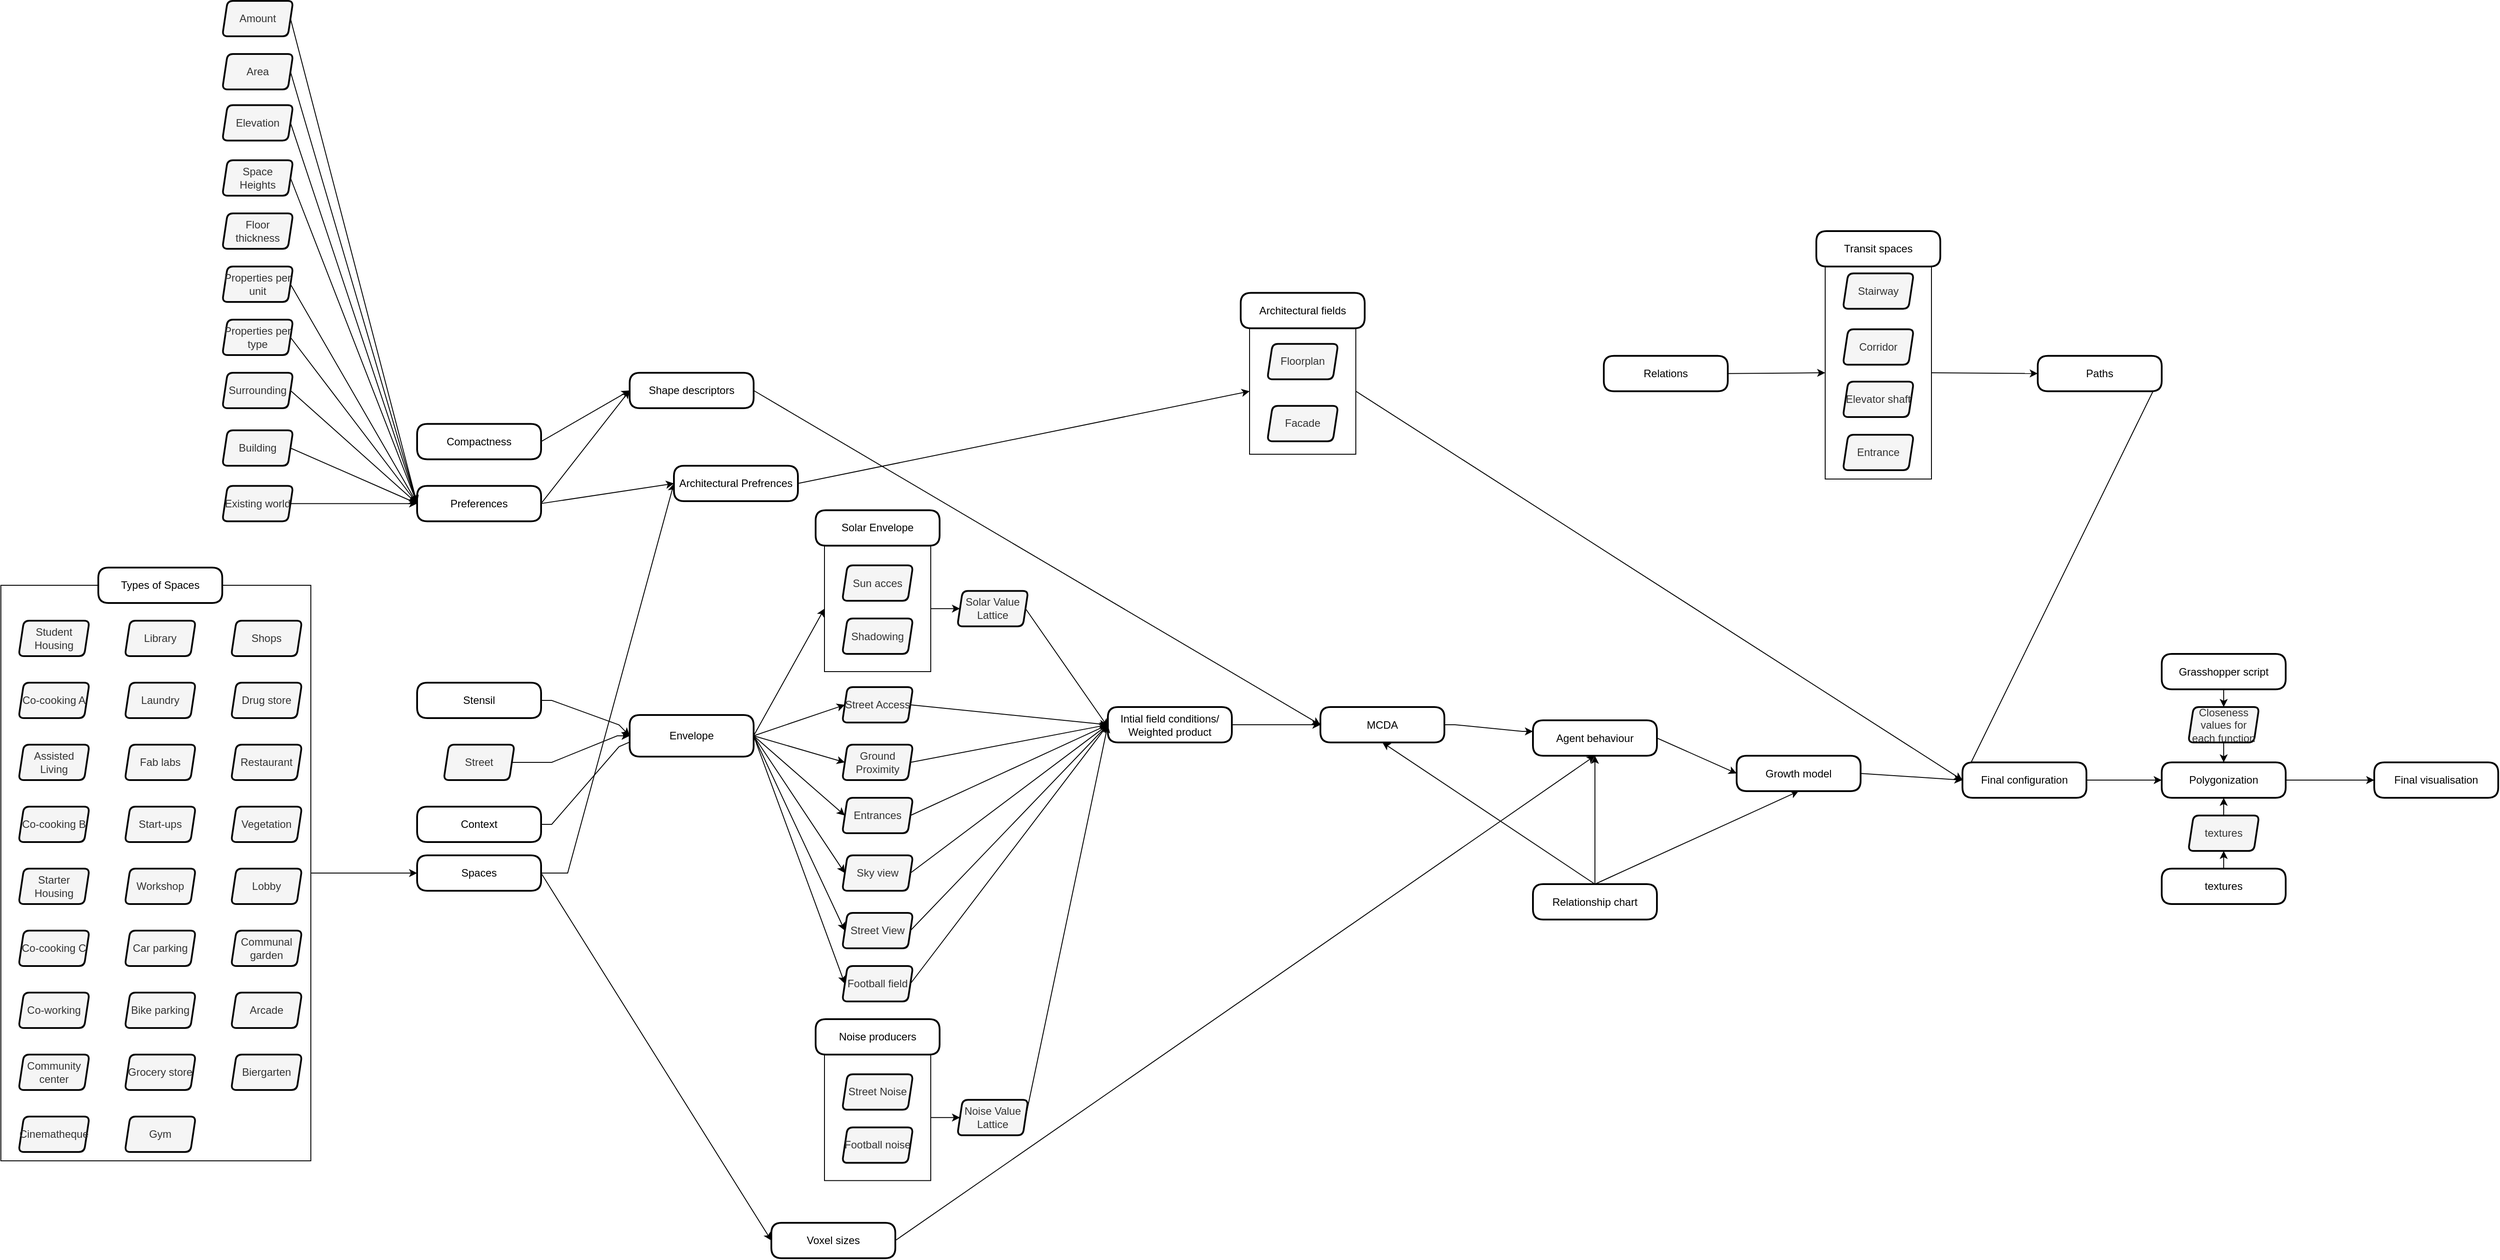 <mxfile version="15.9.6" type="github">
  <diagram id="OkUewq2EerhCw4j9gwET" name="Page-1">
    <mxGraphModel dx="2926" dy="1094" grid="1" gridSize="10" guides="1" tooltips="1" connect="1" arrows="1" fold="1" page="1" pageScale="1" pageWidth="850" pageHeight="1100" math="0" shadow="0">
      <root>
        <mxCell id="0" />
        <mxCell id="1" parent="0" />
        <mxCell id="n4avuP3498LH8wmnggeE-89" style="edgeStyle=none;rounded=0;orthogonalLoop=1;jettySize=auto;html=1;exitX=1;exitY=0.5;exitDx=0;exitDy=0;entryX=0;entryY=0.5;entryDx=0;entryDy=0;" parent="1" source="n4avuP3498LH8wmnggeE-60" target="7XZhA4TsvUJ1Mmdb0Nh9-59" edge="1">
          <mxGeometry relative="1" as="geometry" />
        </mxCell>
        <mxCell id="n4avuP3498LH8wmnggeE-60" value="" style="rounded=0;whiteSpace=wrap;html=1;" parent="1" vertex="1">
          <mxGeometry x="1180" y="939.69" width="120" height="142.31" as="geometry" />
        </mxCell>
        <mxCell id="n4avuP3498LH8wmnggeE-61" value="Architectural fields" style="shape=parallelogram;html=1;strokeWidth=2;perimeter=parallelogramPerimeter;whiteSpace=wrap;rounded=1;arcSize=23;size=0;" parent="1" vertex="1">
          <mxGeometry x="1170" y="899.69" width="140" height="40" as="geometry" />
        </mxCell>
        <mxCell id="n4avuP3498LH8wmnggeE-59" style="edgeStyle=none;rounded=0;orthogonalLoop=1;jettySize=auto;html=1;exitX=1;exitY=0.5;exitDx=0;exitDy=0;entryX=0;entryY=0.5;entryDx=0;entryDy=0;" parent="1" source="n4avuP3498LH8wmnggeE-54" target="n4avuP3498LH8wmnggeE-51" edge="1">
          <mxGeometry relative="1" as="geometry" />
        </mxCell>
        <mxCell id="n4avuP3498LH8wmnggeE-54" value="" style="rounded=0;whiteSpace=wrap;html=1;" parent="1" vertex="1">
          <mxGeometry x="700" y="1760" width="120" height="142.31" as="geometry" />
        </mxCell>
        <mxCell id="n4avuP3498LH8wmnggeE-49" value="" style="rounded=0;whiteSpace=wrap;html=1;" parent="1" vertex="1">
          <mxGeometry x="1830" y="870" width="120" height="240" as="geometry" />
        </mxCell>
        <mxCell id="n4avuP3498LH8wmnggeE-36" style="edgeStyle=none;rounded=0;orthogonalLoop=1;jettySize=auto;html=1;exitX=1;exitY=0.5;exitDx=0;exitDy=0;entryX=0;entryY=0.5;entryDx=0;entryDy=0;" parent="1" source="n4avuP3498LH8wmnggeE-30" target="7XZhA4TsvUJ1Mmdb0Nh9-15" edge="1">
          <mxGeometry relative="1" as="geometry" />
        </mxCell>
        <mxCell id="n4avuP3498LH8wmnggeE-30" value="" style="rounded=0;whiteSpace=wrap;html=1;" parent="1" vertex="1">
          <mxGeometry x="-230" y="1230" width="350" height="650" as="geometry" />
        </mxCell>
        <mxCell id="n4avuP3498LH8wmnggeE-39" style="edgeStyle=none;rounded=0;orthogonalLoop=1;jettySize=auto;html=1;exitX=1;exitY=0.5;exitDx=0;exitDy=0;entryX=0;entryY=0.5;entryDx=0;entryDy=0;" parent="1" source="7XZhA4TsvUJ1Mmdb0Nh9-2" target="7XZhA4TsvUJ1Mmdb0Nh9-5" edge="1">
          <mxGeometry relative="1" as="geometry" />
        </mxCell>
        <mxCell id="7XZhA4TsvUJ1Mmdb0Nh9-2" value="Amount&lt;br&gt;" style="shape=parallelogram;html=1;strokeWidth=2;perimeter=parallelogramPerimeter;whiteSpace=wrap;rounded=1;arcSize=12;size=0.075;fillColor=#f5f5f5;fontColor=#333333;strokeColor=#050505;" parent="1" vertex="1">
          <mxGeometry x="20" y="570" width="80" height="40" as="geometry" />
        </mxCell>
        <mxCell id="7XZhA4TsvUJ1Mmdb0Nh9-3" style="edgeStyle=orthogonalEdgeStyle;rounded=0;orthogonalLoop=1;jettySize=auto;html=1;exitX=1;exitY=0.5;exitDx=0;exitDy=0;entryX=0;entryY=0.5;entryDx=0;entryDy=0;noEdgeStyle=1;orthogonal=1;" parent="1" source="7XZhA4TsvUJ1Mmdb0Nh9-5" target="7XZhA4TsvUJ1Mmdb0Nh9-27" edge="1">
          <mxGeometry relative="1" as="geometry">
            <Array as="points" />
          </mxGeometry>
        </mxCell>
        <mxCell id="n4avuP3498LH8wmnggeE-85" style="edgeStyle=none;rounded=0;orthogonalLoop=1;jettySize=auto;html=1;exitX=1;exitY=0.5;exitDx=0;exitDy=0;entryX=0;entryY=0.5;entryDx=0;entryDy=0;" parent="1" source="7XZhA4TsvUJ1Mmdb0Nh9-5" target="7XZhA4TsvUJ1Mmdb0Nh9-86" edge="1">
          <mxGeometry relative="1" as="geometry" />
        </mxCell>
        <mxCell id="7XZhA4TsvUJ1Mmdb0Nh9-5" value="Preferences" style="shape=parallelogram;html=1;strokeWidth=2;perimeter=parallelogramPerimeter;whiteSpace=wrap;rounded=1;arcSize=23;size=0;" parent="1" vertex="1">
          <mxGeometry x="240" y="1117.688" width="140" height="40" as="geometry" />
        </mxCell>
        <mxCell id="n4avuP3498LH8wmnggeE-40" style="edgeStyle=none;rounded=0;orthogonalLoop=1;jettySize=auto;html=1;exitX=1;exitY=0.5;exitDx=0;exitDy=0;entryX=0;entryY=0.5;entryDx=0;entryDy=0;" parent="1" source="7XZhA4TsvUJ1Mmdb0Nh9-7" target="7XZhA4TsvUJ1Mmdb0Nh9-5" edge="1">
          <mxGeometry relative="1" as="geometry" />
        </mxCell>
        <mxCell id="7XZhA4TsvUJ1Mmdb0Nh9-7" value="Area" style="shape=parallelogram;html=1;strokeWidth=2;perimeter=parallelogramPerimeter;whiteSpace=wrap;rounded=1;arcSize=12;size=0.075;fillColor=#f5f5f5;fontColor=#333333;strokeColor=#050505;" parent="1" vertex="1">
          <mxGeometry x="20" y="630" width="80" height="40" as="geometry" />
        </mxCell>
        <mxCell id="n4avuP3498LH8wmnggeE-50" style="edgeStyle=none;rounded=0;orthogonalLoop=1;jettySize=auto;html=1;exitX=1;exitY=0.5;exitDx=0;exitDy=0;entryX=0;entryY=0.5;entryDx=0;entryDy=0;" parent="1" source="7XZhA4TsvUJ1Mmdb0Nh9-10" target="n4avuP3498LH8wmnggeE-49" edge="1">
          <mxGeometry relative="1" as="geometry" />
        </mxCell>
        <mxCell id="7XZhA4TsvUJ1Mmdb0Nh9-10" value="Relations" style="shape=parallelogram;html=1;strokeWidth=2;perimeter=parallelogramPerimeter;whiteSpace=wrap;rounded=1;arcSize=23;size=0;" parent="1" vertex="1">
          <mxGeometry x="1580" y="970.84" width="140" height="40" as="geometry" />
        </mxCell>
        <mxCell id="7XZhA4TsvUJ1Mmdb0Nh9-11" style="edgeStyle=orthogonalEdgeStyle;rounded=0;orthogonalLoop=1;jettySize=auto;html=1;exitX=1;exitY=0.5;exitDx=0;exitDy=0;strokeWidth=1;endArrow=none;endFill=0;entryX=0.5;entryY=0;entryDx=0;entryDy=0;noEdgeStyle=1;orthogonal=1;" parent="1" source="7XZhA4TsvUJ1Mmdb0Nh9-12" target="7XZhA4TsvUJ1Mmdb0Nh9-22" edge="1">
          <mxGeometry relative="1" as="geometry">
            <mxPoint x="420" y="740" as="targetPoint" />
            <Array as="points">
              <mxPoint x="392" y="1500" />
              <mxPoint x="468" y="1412.333" />
            </Array>
          </mxGeometry>
        </mxCell>
        <mxCell id="7XZhA4TsvUJ1Mmdb0Nh9-12" value="Context" style="shape=parallelogram;html=1;strokeWidth=2;perimeter=parallelogramPerimeter;whiteSpace=wrap;rounded=1;arcSize=23;size=0;" parent="1" vertex="1">
          <mxGeometry x="240" y="1480" width="140" height="40" as="geometry" />
        </mxCell>
        <mxCell id="7XZhA4TsvUJ1Mmdb0Nh9-13" style="edgeStyle=orthogonalEdgeStyle;rounded=0;orthogonalLoop=1;jettySize=auto;html=1;exitX=1;exitY=0.5;exitDx=0;exitDy=0;entryX=0;entryY=0.5;entryDx=0;entryDy=0;strokeWidth=1;noEdgeStyle=1;orthogonal=1;" parent="1" source="7XZhA4TsvUJ1Mmdb0Nh9-15" target="7XZhA4TsvUJ1Mmdb0Nh9-28" edge="1">
          <mxGeometry relative="1" as="geometry">
            <Array as="points" />
          </mxGeometry>
        </mxCell>
        <mxCell id="7XZhA4TsvUJ1Mmdb0Nh9-14" style="edgeStyle=orthogonalEdgeStyle;rounded=0;orthogonalLoop=1;jettySize=auto;html=1;exitX=1;exitY=0.5;exitDx=0;exitDy=0;entryX=0;entryY=0.5;entryDx=0;entryDy=0;strokeWidth=1;noEdgeStyle=1;orthogonal=1;" parent="1" source="7XZhA4TsvUJ1Mmdb0Nh9-15" target="7XZhA4TsvUJ1Mmdb0Nh9-27" edge="1">
          <mxGeometry relative="1" as="geometry">
            <Array as="points">
              <mxPoint x="410" y="1555" />
            </Array>
          </mxGeometry>
        </mxCell>
        <mxCell id="7XZhA4TsvUJ1Mmdb0Nh9-15" value="Spaces" style="shape=parallelogram;html=1;strokeWidth=2;perimeter=parallelogramPerimeter;whiteSpace=wrap;rounded=1;arcSize=23;size=0;" parent="1" vertex="1">
          <mxGeometry x="240" y="1535" width="140" height="40" as="geometry" />
        </mxCell>
        <mxCell id="n4avuP3498LH8wmnggeE-68" style="edgeStyle=none;rounded=0;orthogonalLoop=1;jettySize=auto;html=1;exitX=1;exitY=0.5;exitDx=0;exitDy=0;entryX=0;entryY=0.5;entryDx=0;entryDy=0;" parent="1" source="7XZhA4TsvUJ1Mmdb0Nh9-22" target="n4avuP3498LH8wmnggeE-62" edge="1">
          <mxGeometry relative="1" as="geometry" />
        </mxCell>
        <mxCell id="n4avuP3498LH8wmnggeE-69" style="edgeStyle=none;rounded=0;orthogonalLoop=1;jettySize=auto;html=1;exitX=1;exitY=0.5;exitDx=0;exitDy=0;entryX=0;entryY=0.5;entryDx=0;entryDy=0;" parent="1" source="7XZhA4TsvUJ1Mmdb0Nh9-22" target="7XZhA4TsvUJ1Mmdb0Nh9-43" edge="1">
          <mxGeometry relative="1" as="geometry" />
        </mxCell>
        <mxCell id="n4avuP3498LH8wmnggeE-70" style="edgeStyle=none;rounded=0;orthogonalLoop=1;jettySize=auto;html=1;exitX=1;exitY=0.5;exitDx=0;exitDy=0;entryX=0;entryY=0.5;entryDx=0;entryDy=0;" parent="1" source="7XZhA4TsvUJ1Mmdb0Nh9-22" target="7XZhA4TsvUJ1Mmdb0Nh9-64" edge="1">
          <mxGeometry relative="1" as="geometry" />
        </mxCell>
        <mxCell id="n4avuP3498LH8wmnggeE-71" style="edgeStyle=none;rounded=0;orthogonalLoop=1;jettySize=auto;html=1;exitX=1;exitY=0.5;exitDx=0;exitDy=0;entryX=0;entryY=0.5;entryDx=0;entryDy=0;" parent="1" source="7XZhA4TsvUJ1Mmdb0Nh9-22" target="7XZhA4TsvUJ1Mmdb0Nh9-66" edge="1">
          <mxGeometry relative="1" as="geometry" />
        </mxCell>
        <mxCell id="n4avuP3498LH8wmnggeE-72" style="edgeStyle=none;rounded=0;orthogonalLoop=1;jettySize=auto;html=1;exitX=1;exitY=0.5;exitDx=0;exitDy=0;entryX=0;entryY=0.5;entryDx=0;entryDy=0;" parent="1" source="7XZhA4TsvUJ1Mmdb0Nh9-22" target="7XZhA4TsvUJ1Mmdb0Nh9-68" edge="1">
          <mxGeometry relative="1" as="geometry" />
        </mxCell>
        <mxCell id="n4avuP3498LH8wmnggeE-73" style="edgeStyle=none;rounded=0;orthogonalLoop=1;jettySize=auto;html=1;exitX=1;exitY=0.5;exitDx=0;exitDy=0;entryX=0;entryY=0.5;entryDx=0;entryDy=0;" parent="1" source="7XZhA4TsvUJ1Mmdb0Nh9-22" target="7XZhA4TsvUJ1Mmdb0Nh9-71" edge="1">
          <mxGeometry relative="1" as="geometry" />
        </mxCell>
        <mxCell id="n4avuP3498LH8wmnggeE-74" style="edgeStyle=none;rounded=0;orthogonalLoop=1;jettySize=auto;html=1;exitX=1;exitY=0.5;exitDx=0;exitDy=0;entryX=0;entryY=0.5;entryDx=0;entryDy=0;" parent="1" source="7XZhA4TsvUJ1Mmdb0Nh9-22" target="7XZhA4TsvUJ1Mmdb0Nh9-74" edge="1">
          <mxGeometry relative="1" as="geometry" />
        </mxCell>
        <mxCell id="7XZhA4TsvUJ1Mmdb0Nh9-22" value="Envelope" style="shape=parallelogram;html=1;strokeWidth=2;perimeter=parallelogramPerimeter;whiteSpace=wrap;rounded=1;arcSize=23;size=0;" parent="1" vertex="1">
          <mxGeometry x="480" y="1376.5" width="140" height="47" as="geometry" />
        </mxCell>
        <mxCell id="7XZhA4TsvUJ1Mmdb0Nh9-23" style="edgeStyle=orthogonalEdgeStyle;rounded=0;orthogonalLoop=1;jettySize=auto;html=1;exitX=1;exitY=0.5;exitDx=0;exitDy=0;endArrow=classic;endFill=1;strokeWidth=1;entryX=0;entryY=0.5;entryDx=0;entryDy=0;noEdgeStyle=1;orthogonal=1;" parent="1" source="7XZhA4TsvUJ1Mmdb0Nh9-24" target="7XZhA4TsvUJ1Mmdb0Nh9-22" edge="1">
          <mxGeometry relative="1" as="geometry">
            <mxPoint x="400" y="1070" as="targetPoint" />
            <Array as="points">
              <mxPoint x="392" y="1360" />
              <mxPoint x="468" y="1387.667" />
            </Array>
          </mxGeometry>
        </mxCell>
        <mxCell id="7XZhA4TsvUJ1Mmdb0Nh9-24" value="Stensil" style="shape=parallelogram;html=1;strokeWidth=2;perimeter=parallelogramPerimeter;whiteSpace=wrap;rounded=1;arcSize=23;size=0;" parent="1" vertex="1">
          <mxGeometry x="240" y="1340" width="140" height="40" as="geometry" />
        </mxCell>
        <mxCell id="n4avuP3498LH8wmnggeE-88" style="edgeStyle=none;rounded=0;orthogonalLoop=1;jettySize=auto;html=1;exitX=1;exitY=0.5;exitDx=0;exitDy=0;entryX=0;entryY=0.5;entryDx=0;entryDy=0;" parent="1" source="7XZhA4TsvUJ1Mmdb0Nh9-27" target="n4avuP3498LH8wmnggeE-60" edge="1">
          <mxGeometry relative="1" as="geometry">
            <Array as="points" />
          </mxGeometry>
        </mxCell>
        <mxCell id="7XZhA4TsvUJ1Mmdb0Nh9-27" value="Architectural Prefrences" style="shape=parallelogram;html=1;strokeWidth=2;perimeter=parallelogramPerimeter;whiteSpace=wrap;rounded=1;arcSize=23;size=0;" parent="1" vertex="1">
          <mxGeometry x="530" y="1094.998" width="140" height="40" as="geometry" />
        </mxCell>
        <mxCell id="n4avuP3498LH8wmnggeE-56" style="edgeStyle=none;rounded=0;orthogonalLoop=1;jettySize=auto;html=1;exitX=1;exitY=0.5;exitDx=0;exitDy=0;entryX=0.5;entryY=1;entryDx=0;entryDy=0;" parent="1" source="7XZhA4TsvUJ1Mmdb0Nh9-28" target="7XZhA4TsvUJ1Mmdb0Nh9-78" edge="1">
          <mxGeometry relative="1" as="geometry" />
        </mxCell>
        <mxCell id="7XZhA4TsvUJ1Mmdb0Nh9-28" value="Voxel sizes" style="shape=parallelogram;html=1;strokeWidth=2;perimeter=parallelogramPerimeter;whiteSpace=wrap;rounded=1;arcSize=23;size=0;" parent="1" vertex="1">
          <mxGeometry x="640" y="1950" width="140" height="40" as="geometry" />
        </mxCell>
        <mxCell id="n4avuP3498LH8wmnggeE-86" style="edgeStyle=none;rounded=0;orthogonalLoop=1;jettySize=auto;html=1;exitX=1;exitY=0.5;exitDx=0;exitDy=0;entryX=0;entryY=0.5;entryDx=0;entryDy=0;" parent="1" source="7XZhA4TsvUJ1Mmdb0Nh9-30" target="7XZhA4TsvUJ1Mmdb0Nh9-86" edge="1">
          <mxGeometry relative="1" as="geometry" />
        </mxCell>
        <mxCell id="7XZhA4TsvUJ1Mmdb0Nh9-30" value="Compactness" style="shape=parallelogram;html=1;strokeWidth=2;perimeter=parallelogramPerimeter;whiteSpace=wrap;rounded=1;arcSize=23;size=0;" parent="1" vertex="1">
          <mxGeometry x="240" y="1047.688" width="140" height="40" as="geometry" />
        </mxCell>
        <mxCell id="7XZhA4TsvUJ1Mmdb0Nh9-32" value="Stairway" style="shape=parallelogram;html=1;strokeWidth=2;perimeter=parallelogramPerimeter;whiteSpace=wrap;rounded=1;arcSize=12;size=0.075;fillColor=#f5f5f5;fontColor=#333333;strokeColor=#050505;" parent="1" vertex="1">
          <mxGeometry x="1850" y="877.689" width="80" height="40" as="geometry" />
        </mxCell>
        <mxCell id="7XZhA4TsvUJ1Mmdb0Nh9-34" value="Corridor" style="shape=parallelogram;html=1;strokeWidth=2;perimeter=parallelogramPerimeter;whiteSpace=wrap;rounded=1;arcSize=12;size=0.075;fillColor=#f5f5f5;fontColor=#333333;strokeColor=#050505;" parent="1" vertex="1">
          <mxGeometry x="1850" y="940.839" width="80" height="40" as="geometry" />
        </mxCell>
        <mxCell id="7XZhA4TsvUJ1Mmdb0Nh9-37" value="Elevator shaft" style="shape=parallelogram;html=1;strokeWidth=2;perimeter=parallelogramPerimeter;whiteSpace=wrap;rounded=1;arcSize=12;size=0.075;fillColor=#f5f5f5;fontColor=#333333;strokeColor=#050505;" parent="1" vertex="1">
          <mxGeometry x="1850" y="1000" width="80" height="40" as="geometry" />
        </mxCell>
        <mxCell id="n4avuP3498LH8wmnggeE-75" style="edgeStyle=none;rounded=0;orthogonalLoop=1;jettySize=auto;html=1;exitX=1;exitY=0.5;exitDx=0;exitDy=0;entryX=0;entryY=0.5;entryDx=0;entryDy=0;" parent="1" source="7XZhA4TsvUJ1Mmdb0Nh9-43" target="7XZhA4TsvUJ1Mmdb0Nh9-84" edge="1">
          <mxGeometry relative="1" as="geometry" />
        </mxCell>
        <mxCell id="7XZhA4TsvUJ1Mmdb0Nh9-43" value="Street Access" style="shape=parallelogram;html=1;strokeWidth=2;perimeter=parallelogramPerimeter;whiteSpace=wrap;rounded=1;arcSize=12;size=0.075;fillColor=#f5f5f5;fontColor=#333333;strokeColor=#050505;" parent="1" vertex="1">
          <mxGeometry x="720" y="1345" width="80" height="40" as="geometry" />
        </mxCell>
        <mxCell id="n4avuP3498LH8wmnggeE-41" style="edgeStyle=none;rounded=0;orthogonalLoop=1;jettySize=auto;html=1;exitX=1;exitY=0.5;exitDx=0;exitDy=0;entryX=0;entryY=0.5;entryDx=0;entryDy=0;" parent="1" source="7XZhA4TsvUJ1Mmdb0Nh9-45" target="7XZhA4TsvUJ1Mmdb0Nh9-5" edge="1">
          <mxGeometry relative="1" as="geometry" />
        </mxCell>
        <mxCell id="7XZhA4TsvUJ1Mmdb0Nh9-45" value="Elevation" style="shape=parallelogram;html=1;strokeWidth=2;perimeter=parallelogramPerimeter;whiteSpace=wrap;rounded=1;arcSize=12;size=0.075;fillColor=#f5f5f5;fontColor=#333333;strokeColor=#050505;" parent="1" vertex="1">
          <mxGeometry x="20" y="687.69" width="80" height="40" as="geometry" />
        </mxCell>
        <mxCell id="n4avuP3498LH8wmnggeE-42" style="edgeStyle=none;rounded=0;orthogonalLoop=1;jettySize=auto;html=1;exitX=1;exitY=0.5;exitDx=0;exitDy=0;entryX=0;entryY=0.5;entryDx=0;entryDy=0;" parent="1" source="7XZhA4TsvUJ1Mmdb0Nh9-47" target="7XZhA4TsvUJ1Mmdb0Nh9-5" edge="1">
          <mxGeometry relative="1" as="geometry" />
        </mxCell>
        <mxCell id="7XZhA4TsvUJ1Mmdb0Nh9-47" value="Space Heights" style="shape=parallelogram;html=1;strokeWidth=2;perimeter=parallelogramPerimeter;whiteSpace=wrap;rounded=1;arcSize=12;size=0.075;fillColor=#f5f5f5;fontColor=#333333;strokeColor=#050505;" parent="1" vertex="1">
          <mxGeometry x="20" y="750" width="80" height="40" as="geometry" />
        </mxCell>
        <mxCell id="7XZhA4TsvUJ1Mmdb0Nh9-49" value="Floor thickness" style="shape=parallelogram;html=1;strokeWidth=2;perimeter=parallelogramPerimeter;whiteSpace=wrap;rounded=1;arcSize=12;size=0.075;fillColor=#f5f5f5;fontColor=#333333;strokeColor=#050505;" parent="1" vertex="1">
          <mxGeometry x="20" y="810" width="80" height="40" as="geometry" />
        </mxCell>
        <mxCell id="n4avuP3498LH8wmnggeE-45" style="edgeStyle=none;rounded=0;orthogonalLoop=1;jettySize=auto;html=1;exitX=1;exitY=0.5;exitDx=0;exitDy=0;entryX=0;entryY=0.5;entryDx=0;entryDy=0;" parent="1" source="7XZhA4TsvUJ1Mmdb0Nh9-51" target="7XZhA4TsvUJ1Mmdb0Nh9-5" edge="1">
          <mxGeometry relative="1" as="geometry" />
        </mxCell>
        <mxCell id="7XZhA4TsvUJ1Mmdb0Nh9-51" value="Properties per unit" style="shape=parallelogram;html=1;strokeWidth=2;perimeter=parallelogramPerimeter;whiteSpace=wrap;rounded=1;arcSize=12;size=0.075;fillColor=#f5f5f5;fontColor=#333333;strokeColor=#050505;" parent="1" vertex="1">
          <mxGeometry x="20" y="870" width="80" height="40" as="geometry" />
        </mxCell>
        <mxCell id="n4avuP3498LH8wmnggeE-44" style="edgeStyle=none;rounded=0;orthogonalLoop=1;jettySize=auto;html=1;exitX=1;exitY=0.5;exitDx=0;exitDy=0;entryX=0;entryY=0.5;entryDx=0;entryDy=0;" parent="1" source="7XZhA4TsvUJ1Mmdb0Nh9-53" target="7XZhA4TsvUJ1Mmdb0Nh9-5" edge="1">
          <mxGeometry relative="1" as="geometry" />
        </mxCell>
        <mxCell id="7XZhA4TsvUJ1Mmdb0Nh9-53" value="Properties per type" style="shape=parallelogram;html=1;strokeWidth=2;perimeter=parallelogramPerimeter;whiteSpace=wrap;rounded=1;arcSize=12;size=0.075;fillColor=#f5f5f5;fontColor=#333333;strokeColor=#050505;" parent="1" vertex="1">
          <mxGeometry x="20" y="930" width="80" height="40" as="geometry" />
        </mxCell>
        <mxCell id="7XZhA4TsvUJ1Mmdb0Nh9-54" style="edgeStyle=orthogonalEdgeStyle;rounded=0;orthogonalLoop=1;jettySize=auto;html=1;exitX=1;exitY=0.5;exitDx=0;exitDy=0;entryX=0;entryY=0.5;entryDx=0;entryDy=0;noEdgeStyle=1;orthogonal=1;" parent="1" source="7XZhA4TsvUJ1Mmdb0Nh9-55" target="7XZhA4TsvUJ1Mmdb0Nh9-22" edge="1">
          <mxGeometry relative="1" as="geometry">
            <Array as="points">
              <mxPoint x="392" y="1430" />
              <mxPoint x="466" y="1400" />
            </Array>
          </mxGeometry>
        </mxCell>
        <mxCell id="7XZhA4TsvUJ1Mmdb0Nh9-55" value="Street" style="shape=parallelogram;html=1;strokeWidth=2;perimeter=parallelogramPerimeter;whiteSpace=wrap;rounded=1;arcSize=12;size=0.075;fillColor=#f5f5f5;fontColor=#333333;strokeColor=#050505;" parent="1" vertex="1">
          <mxGeometry x="270" y="1410" width="80" height="40" as="geometry" />
        </mxCell>
        <mxCell id="n4avuP3498LH8wmnggeE-93" style="edgeStyle=none;rounded=0;orthogonalLoop=1;jettySize=auto;html=1;exitX=1;exitY=0.5;exitDx=0;exitDy=0;entryX=0;entryY=0.5;entryDx=0;entryDy=0;" parent="1" source="7XZhA4TsvUJ1Mmdb0Nh9-57" target="7XZhA4TsvUJ1Mmdb0Nh9-59" edge="1">
          <mxGeometry relative="1" as="geometry" />
        </mxCell>
        <mxCell id="7XZhA4TsvUJ1Mmdb0Nh9-57" value="Paths" style="shape=parallelogram;html=1;strokeWidth=2;perimeter=parallelogramPerimeter;whiteSpace=wrap;rounded=1;arcSize=23;size=0;" parent="1" vertex="1">
          <mxGeometry x="2070" y="970.843" width="140" height="40" as="geometry" />
        </mxCell>
        <mxCell id="n4avuP3498LH8wmnggeE-97" style="edgeStyle=none;rounded=0;orthogonalLoop=1;jettySize=auto;html=1;exitX=1;exitY=0.5;exitDx=0;exitDy=0;entryX=0;entryY=0.5;entryDx=0;entryDy=0;" parent="1" source="7XZhA4TsvUJ1Mmdb0Nh9-59" target="7XZhA4TsvUJ1Mmdb0Nh9-61" edge="1">
          <mxGeometry relative="1" as="geometry" />
        </mxCell>
        <mxCell id="7XZhA4TsvUJ1Mmdb0Nh9-59" value="Final configuration" style="shape=parallelogram;html=1;strokeWidth=2;perimeter=parallelogramPerimeter;whiteSpace=wrap;rounded=1;arcSize=23;size=0;" parent="1" vertex="1">
          <mxGeometry x="1985" y="1430" width="140" height="40" as="geometry" />
        </mxCell>
        <mxCell id="n4avuP3498LH8wmnggeE-96" style="edgeStyle=none;rounded=0;orthogonalLoop=1;jettySize=auto;html=1;exitX=1;exitY=0.5;exitDx=0;exitDy=0;entryX=0;entryY=0.5;entryDx=0;entryDy=0;" parent="1" source="7XZhA4TsvUJ1Mmdb0Nh9-61" target="7XZhA4TsvUJ1Mmdb0Nh9-62" edge="1">
          <mxGeometry relative="1" as="geometry" />
        </mxCell>
        <mxCell id="7XZhA4TsvUJ1Mmdb0Nh9-61" value="Polygonization" style="shape=parallelogram;html=1;strokeWidth=2;perimeter=parallelogramPerimeter;whiteSpace=wrap;rounded=1;arcSize=23;size=0;" parent="1" vertex="1">
          <mxGeometry x="2210" y="1430.004" width="140" height="40" as="geometry" />
        </mxCell>
        <mxCell id="7XZhA4TsvUJ1Mmdb0Nh9-62" value="Final visualisation" style="shape=parallelogram;html=1;strokeWidth=2;perimeter=parallelogramPerimeter;whiteSpace=wrap;rounded=1;arcSize=23;size=0;" parent="1" vertex="1">
          <mxGeometry x="2450" y="1430.004" width="140" height="40" as="geometry" />
        </mxCell>
        <mxCell id="n4avuP3498LH8wmnggeE-76" style="edgeStyle=none;rounded=0;orthogonalLoop=1;jettySize=auto;html=1;exitX=1;exitY=0.5;exitDx=0;exitDy=0;entryX=0;entryY=0.5;entryDx=0;entryDy=0;" parent="1" source="7XZhA4TsvUJ1Mmdb0Nh9-64" target="7XZhA4TsvUJ1Mmdb0Nh9-84" edge="1">
          <mxGeometry relative="1" as="geometry" />
        </mxCell>
        <mxCell id="7XZhA4TsvUJ1Mmdb0Nh9-64" value="Ground Proximity" style="shape=parallelogram;html=1;strokeWidth=2;perimeter=parallelogramPerimeter;whiteSpace=wrap;rounded=1;arcSize=12;size=0.075;fillColor=#f5f5f5;fontColor=#333333;strokeColor=#050505;" parent="1" vertex="1">
          <mxGeometry x="720" y="1410" width="80" height="40" as="geometry" />
        </mxCell>
        <mxCell id="n4avuP3498LH8wmnggeE-77" style="edgeStyle=none;rounded=0;orthogonalLoop=1;jettySize=auto;html=1;exitX=1;exitY=0.5;exitDx=0;exitDy=0;entryX=0;entryY=0.5;entryDx=0;entryDy=0;" parent="1" source="7XZhA4TsvUJ1Mmdb0Nh9-66" target="7XZhA4TsvUJ1Mmdb0Nh9-84" edge="1">
          <mxGeometry relative="1" as="geometry" />
        </mxCell>
        <mxCell id="7XZhA4TsvUJ1Mmdb0Nh9-66" value="Entrances" style="shape=parallelogram;html=1;strokeWidth=2;perimeter=parallelogramPerimeter;whiteSpace=wrap;rounded=1;arcSize=12;size=0.075;fillColor=#f5f5f5;fontColor=#333333;strokeColor=#050505;" parent="1" vertex="1">
          <mxGeometry x="720" y="1470" width="80" height="40" as="geometry" />
        </mxCell>
        <mxCell id="n4avuP3498LH8wmnggeE-78" style="edgeStyle=none;rounded=0;orthogonalLoop=1;jettySize=auto;html=1;exitX=1;exitY=0.5;exitDx=0;exitDy=0;entryX=0;entryY=0.5;entryDx=0;entryDy=0;" parent="1" source="7XZhA4TsvUJ1Mmdb0Nh9-68" target="7XZhA4TsvUJ1Mmdb0Nh9-84" edge="1">
          <mxGeometry relative="1" as="geometry" />
        </mxCell>
        <mxCell id="7XZhA4TsvUJ1Mmdb0Nh9-68" value="Sky view" style="shape=parallelogram;html=1;strokeWidth=2;perimeter=parallelogramPerimeter;whiteSpace=wrap;rounded=1;arcSize=12;size=0.075;fillColor=#f5f5f5;fontColor=#333333;strokeColor=#050505;" parent="1" vertex="1">
          <mxGeometry x="720" y="1535" width="80" height="40" as="geometry" />
        </mxCell>
        <mxCell id="n4avuP3498LH8wmnggeE-79" style="edgeStyle=none;rounded=0;orthogonalLoop=1;jettySize=auto;html=1;exitX=1;exitY=0.5;exitDx=0;exitDy=0;entryX=0;entryY=0.5;entryDx=0;entryDy=0;" parent="1" source="7XZhA4TsvUJ1Mmdb0Nh9-71" target="7XZhA4TsvUJ1Mmdb0Nh9-84" edge="1">
          <mxGeometry relative="1" as="geometry" />
        </mxCell>
        <mxCell id="7XZhA4TsvUJ1Mmdb0Nh9-71" value="Street View" style="shape=parallelogram;html=1;strokeWidth=2;perimeter=parallelogramPerimeter;whiteSpace=wrap;rounded=1;arcSize=12;size=0.075;fillColor=#f5f5f5;fontColor=#333333;strokeColor=#050505;" parent="1" vertex="1">
          <mxGeometry x="720" y="1600" width="80" height="40" as="geometry" />
        </mxCell>
        <mxCell id="n4avuP3498LH8wmnggeE-80" style="edgeStyle=none;rounded=0;orthogonalLoop=1;jettySize=auto;html=1;exitX=1;exitY=0.5;exitDx=0;exitDy=0;entryX=0;entryY=0.5;entryDx=0;entryDy=0;" parent="1" source="7XZhA4TsvUJ1Mmdb0Nh9-74" target="7XZhA4TsvUJ1Mmdb0Nh9-84" edge="1">
          <mxGeometry relative="1" as="geometry" />
        </mxCell>
        <mxCell id="7XZhA4TsvUJ1Mmdb0Nh9-74" value="Football field" style="shape=parallelogram;html=1;strokeWidth=2;perimeter=parallelogramPerimeter;whiteSpace=wrap;rounded=1;arcSize=12;size=0.075;fillColor=#f5f5f5;fontColor=#333333;strokeColor=#050505;" parent="1" vertex="1">
          <mxGeometry x="720" y="1660" width="80" height="40" as="geometry" />
        </mxCell>
        <mxCell id="7XZhA4TsvUJ1Mmdb0Nh9-75" style="edgeStyle=orthogonalEdgeStyle;rounded=0;orthogonalLoop=1;jettySize=auto;html=1;exitX=1;exitY=0.5;exitDx=0;exitDy=0;noEdgeStyle=1;orthogonal=1;" parent="1" source="7XZhA4TsvUJ1Mmdb0Nh9-76" target="7XZhA4TsvUJ1Mmdb0Nh9-78" edge="1">
          <mxGeometry relative="1" as="geometry">
            <Array as="points">
              <mxPoint x="1412" y="1387.5" />
              <mxPoint x="1488" y="1395" />
            </Array>
          </mxGeometry>
        </mxCell>
        <mxCell id="7XZhA4TsvUJ1Mmdb0Nh9-76" value="MCDA" style="shape=parallelogram;html=1;strokeWidth=2;perimeter=parallelogramPerimeter;whiteSpace=wrap;rounded=1;arcSize=23;size=0;" parent="1" vertex="1">
          <mxGeometry x="1260" y="1367.5" width="140" height="40" as="geometry" />
        </mxCell>
        <mxCell id="n4avuP3498LH8wmnggeE-91" style="edgeStyle=none;rounded=0;orthogonalLoop=1;jettySize=auto;html=1;exitX=1;exitY=0.5;exitDx=0;exitDy=0;entryX=0;entryY=0.5;entryDx=0;entryDy=0;" parent="1" source="7XZhA4TsvUJ1Mmdb0Nh9-78" target="n4avuP3498LH8wmnggeE-3" edge="1">
          <mxGeometry relative="1" as="geometry" />
        </mxCell>
        <mxCell id="7XZhA4TsvUJ1Mmdb0Nh9-78" value="Agent behaviour" style="shape=parallelogram;html=1;strokeWidth=2;perimeter=parallelogramPerimeter;whiteSpace=wrap;rounded=1;arcSize=23;size=0;" parent="1" vertex="1">
          <mxGeometry x="1500" y="1382.5" width="140" height="40" as="geometry" />
        </mxCell>
        <mxCell id="7XZhA4TsvUJ1Mmdb0Nh9-80" value="Facade" style="shape=parallelogram;html=1;strokeWidth=2;perimeter=parallelogramPerimeter;whiteSpace=wrap;rounded=1;arcSize=12;size=0.075;fillColor=#f5f5f5;fontColor=#333333;strokeColor=#050505;" parent="1" vertex="1">
          <mxGeometry x="1200" y="1027.38" width="80" height="40" as="geometry" />
        </mxCell>
        <mxCell id="7XZhA4TsvUJ1Mmdb0Nh9-82" value="Floorplan" style="shape=parallelogram;html=1;strokeWidth=2;perimeter=parallelogramPerimeter;whiteSpace=wrap;rounded=1;arcSize=12;size=0.075;fillColor=#f5f5f5;fontColor=#333333;strokeColor=#050505;" parent="1" vertex="1">
          <mxGeometry x="1200" y="957.38" width="80" height="40" as="geometry" />
        </mxCell>
        <mxCell id="7XZhA4TsvUJ1Mmdb0Nh9-83" style="edgeStyle=orthogonalEdgeStyle;rounded=0;orthogonalLoop=1;jettySize=auto;html=1;exitX=1;exitY=0.5;exitDx=0;exitDy=0;entryX=0;entryY=0.5;entryDx=0;entryDy=0;noEdgeStyle=1;orthogonal=1;" parent="1" source="7XZhA4TsvUJ1Mmdb0Nh9-84" target="7XZhA4TsvUJ1Mmdb0Nh9-76" edge="1">
          <mxGeometry relative="1" as="geometry">
            <Array as="points">
              <mxPoint x="1172" y="1387.5" />
              <mxPoint x="1246" y="1387.5" />
            </Array>
          </mxGeometry>
        </mxCell>
        <mxCell id="7XZhA4TsvUJ1Mmdb0Nh9-84" value="Intial field conditions/ Weighted product" style="shape=parallelogram;html=1;strokeWidth=2;perimeter=parallelogramPerimeter;whiteSpace=wrap;rounded=1;arcSize=23;size=0;" parent="1" vertex="1">
          <mxGeometry x="1020" y="1367.5" width="140" height="40" as="geometry" />
        </mxCell>
        <mxCell id="n4avuP3498LH8wmnggeE-84" style="edgeStyle=none;rounded=0;orthogonalLoop=1;jettySize=auto;html=1;exitX=1;exitY=0.5;exitDx=0;exitDy=0;entryX=0;entryY=0.5;entryDx=0;entryDy=0;" parent="1" source="7XZhA4TsvUJ1Mmdb0Nh9-86" target="7XZhA4TsvUJ1Mmdb0Nh9-76" edge="1">
          <mxGeometry relative="1" as="geometry" />
        </mxCell>
        <mxCell id="7XZhA4TsvUJ1Mmdb0Nh9-86" value="Shape descriptors" style="shape=parallelogram;html=1;strokeWidth=2;perimeter=parallelogramPerimeter;whiteSpace=wrap;rounded=1;arcSize=23;size=0;" parent="1" vertex="1">
          <mxGeometry x="480" y="989.998" width="140" height="40" as="geometry" />
        </mxCell>
        <mxCell id="n4avuP3498LH8wmnggeE-43" style="edgeStyle=none;rounded=0;orthogonalLoop=1;jettySize=auto;html=1;exitX=1;exitY=0.5;exitDx=0;exitDy=0;entryX=0;entryY=0.5;entryDx=0;entryDy=0;" parent="1" source="7XZhA4TsvUJ1Mmdb0Nh9-88" target="7XZhA4TsvUJ1Mmdb0Nh9-5" edge="1">
          <mxGeometry relative="1" as="geometry" />
        </mxCell>
        <mxCell id="7XZhA4TsvUJ1Mmdb0Nh9-88" value="&lt;span style=&quot;font-weight: normal&quot;&gt;Surrounding&lt;/span&gt;" style="shape=parallelogram;html=1;strokeWidth=2;perimeter=parallelogramPerimeter;whiteSpace=wrap;rounded=1;arcSize=12;size=0.075;fillColor=#f5f5f5;fontColor=#333333;strokeColor=#050505;fontStyle=1" parent="1" vertex="1">
          <mxGeometry x="20" y="990" width="80" height="40" as="geometry" />
        </mxCell>
        <mxCell id="n4avuP3498LH8wmnggeE-38" style="edgeStyle=none;rounded=0;orthogonalLoop=1;jettySize=auto;html=1;exitX=1;exitY=0.5;exitDx=0;exitDy=0;entryX=0;entryY=0.5;entryDx=0;entryDy=0;" parent="1" source="7XZhA4TsvUJ1Mmdb0Nh9-90" target="7XZhA4TsvUJ1Mmdb0Nh9-5" edge="1">
          <mxGeometry relative="1" as="geometry" />
        </mxCell>
        <mxCell id="7XZhA4TsvUJ1Mmdb0Nh9-90" value="Building" style="shape=parallelogram;html=1;strokeWidth=2;perimeter=parallelogramPerimeter;whiteSpace=wrap;rounded=1;arcSize=12;size=0.075;fillColor=#f5f5f5;fontColor=#333333;strokeColor=#050505;fontStyle=0" parent="1" vertex="1">
          <mxGeometry x="20" y="1055" width="80" height="40" as="geometry" />
        </mxCell>
        <mxCell id="n4avuP3498LH8wmnggeE-37" style="edgeStyle=none;rounded=0;orthogonalLoop=1;jettySize=auto;html=1;exitX=1;exitY=0.5;exitDx=0;exitDy=0;entryX=0;entryY=0.5;entryDx=0;entryDy=0;" parent="1" source="7XZhA4TsvUJ1Mmdb0Nh9-92" target="7XZhA4TsvUJ1Mmdb0Nh9-5" edge="1">
          <mxGeometry relative="1" as="geometry" />
        </mxCell>
        <mxCell id="7XZhA4TsvUJ1Mmdb0Nh9-92" value="Existing world" style="shape=parallelogram;html=1;strokeWidth=2;perimeter=parallelogramPerimeter;whiteSpace=wrap;rounded=1;arcSize=12;size=0.075;fillColor=#f5f5f5;fontColor=#333333;strokeColor=#050505;fontStyle=0" parent="1" vertex="1">
          <mxGeometry x="20" y="1117.69" width="80" height="40" as="geometry" />
        </mxCell>
        <mxCell id="7XZhA4TsvUJ1Mmdb0Nh9-94" value="Student Housing" style="shape=parallelogram;html=1;strokeWidth=2;perimeter=parallelogramPerimeter;whiteSpace=wrap;rounded=1;arcSize=12;size=0.075;fillColor=#f5f5f5;fontColor=#333333;strokeColor=#050505;" parent="1" vertex="1">
          <mxGeometry x="-210" y="1270" width="80" height="40" as="geometry" />
        </mxCell>
        <mxCell id="7XZhA4TsvUJ1Mmdb0Nh9-96" value="Co-cooking A" style="shape=parallelogram;html=1;strokeWidth=2;perimeter=parallelogramPerimeter;whiteSpace=wrap;rounded=1;arcSize=12;size=0.075;fillColor=#f5f5f5;fontColor=#333333;strokeColor=#050505;" parent="1" vertex="1">
          <mxGeometry x="-210" y="1340" width="80" height="40" as="geometry" />
        </mxCell>
        <mxCell id="7XZhA4TsvUJ1Mmdb0Nh9-98" value="Assisted Living" style="shape=parallelogram;html=1;strokeWidth=2;perimeter=parallelogramPerimeter;whiteSpace=wrap;rounded=1;arcSize=12;size=0.075;fillColor=#f5f5f5;fontColor=#333333;strokeColor=#050505;" parent="1" vertex="1">
          <mxGeometry x="-210" y="1410" width="80" height="40" as="geometry" />
        </mxCell>
        <mxCell id="7XZhA4TsvUJ1Mmdb0Nh9-100" value="Co-cooking B" style="shape=parallelogram;html=1;strokeWidth=2;perimeter=parallelogramPerimeter;whiteSpace=wrap;rounded=1;arcSize=12;size=0.075;fillColor=#f5f5f5;fontColor=#333333;strokeColor=#050505;" parent="1" vertex="1">
          <mxGeometry x="-210" y="1480" width="80" height="40" as="geometry" />
        </mxCell>
        <mxCell id="7XZhA4TsvUJ1Mmdb0Nh9-102" value="Starter Housing" style="shape=parallelogram;html=1;strokeWidth=2;perimeter=parallelogramPerimeter;whiteSpace=wrap;rounded=1;arcSize=12;size=0.075;fillColor=#f5f5f5;fontColor=#333333;strokeColor=#050505;" parent="1" vertex="1">
          <mxGeometry x="-210" y="1550" width="80" height="40" as="geometry" />
        </mxCell>
        <mxCell id="7XZhA4TsvUJ1Mmdb0Nh9-104" value="Co-cooking C" style="shape=parallelogram;html=1;strokeWidth=2;perimeter=parallelogramPerimeter;whiteSpace=wrap;rounded=1;arcSize=12;size=0.075;fillColor=#f5f5f5;fontColor=#333333;strokeColor=#050505;" parent="1" vertex="1">
          <mxGeometry x="-210" y="1620" width="80" height="40" as="geometry" />
        </mxCell>
        <mxCell id="7XZhA4TsvUJ1Mmdb0Nh9-106" value="Co-working" style="shape=parallelogram;html=1;strokeWidth=2;perimeter=parallelogramPerimeter;whiteSpace=wrap;rounded=1;arcSize=12;size=0.075;fillColor=#f5f5f5;fontColor=#333333;strokeColor=#050505;" parent="1" vertex="1">
          <mxGeometry x="-210" y="1690" width="80" height="40" as="geometry" />
        </mxCell>
        <mxCell id="7XZhA4TsvUJ1Mmdb0Nh9-108" value="Community center" style="shape=parallelogram;html=1;strokeWidth=2;perimeter=parallelogramPerimeter;whiteSpace=wrap;rounded=1;arcSize=12;size=0.075;fillColor=#f5f5f5;fontColor=#333333;strokeColor=#050505;" parent="1" vertex="1">
          <mxGeometry x="-210" y="1760" width="80" height="40" as="geometry" />
        </mxCell>
        <mxCell id="7XZhA4TsvUJ1Mmdb0Nh9-110" value="Library" style="shape=parallelogram;html=1;strokeWidth=2;perimeter=parallelogramPerimeter;whiteSpace=wrap;rounded=1;arcSize=12;size=0.075;fillColor=#f5f5f5;fontColor=#333333;strokeColor=#050505;" parent="1" vertex="1">
          <mxGeometry x="-90" y="1270" width="80" height="40" as="geometry" />
        </mxCell>
        <mxCell id="7XZhA4TsvUJ1Mmdb0Nh9-112" value="Cinematheque" style="shape=parallelogram;html=1;strokeWidth=2;perimeter=parallelogramPerimeter;whiteSpace=wrap;rounded=1;arcSize=12;size=0.075;fillColor=#f5f5f5;fontColor=#333333;strokeColor=#050505;" parent="1" vertex="1">
          <mxGeometry x="-210" y="1830" width="80" height="40" as="geometry" />
        </mxCell>
        <mxCell id="7XZhA4TsvUJ1Mmdb0Nh9-114" value="Laundry" style="shape=parallelogram;html=1;strokeWidth=2;perimeter=parallelogramPerimeter;whiteSpace=wrap;rounded=1;arcSize=12;size=0.075;fillColor=#f5f5f5;fontColor=#333333;strokeColor=#050505;" parent="1" vertex="1">
          <mxGeometry x="-90" y="1340" width="80" height="40" as="geometry" />
        </mxCell>
        <mxCell id="7XZhA4TsvUJ1Mmdb0Nh9-116" value="Fab labs" style="shape=parallelogram;html=1;strokeWidth=2;perimeter=parallelogramPerimeter;whiteSpace=wrap;rounded=1;arcSize=12;size=0.075;fillColor=#f5f5f5;fontColor=#333333;strokeColor=#050505;" parent="1" vertex="1">
          <mxGeometry x="-90" y="1410" width="80" height="40" as="geometry" />
        </mxCell>
        <mxCell id="7XZhA4TsvUJ1Mmdb0Nh9-118" value="Start-ups" style="shape=parallelogram;html=1;strokeWidth=2;perimeter=parallelogramPerimeter;whiteSpace=wrap;rounded=1;arcSize=12;size=0.075;fillColor=#f5f5f5;fontColor=#333333;strokeColor=#050505;" parent="1" vertex="1">
          <mxGeometry x="-90" y="1480" width="80" height="40" as="geometry" />
        </mxCell>
        <mxCell id="7XZhA4TsvUJ1Mmdb0Nh9-120" value="Workshop" style="shape=parallelogram;html=1;strokeWidth=2;perimeter=parallelogramPerimeter;whiteSpace=wrap;rounded=1;arcSize=12;size=0.075;fillColor=#f5f5f5;fontColor=#333333;strokeColor=#050505;" parent="1" vertex="1">
          <mxGeometry x="-90" y="1550" width="80" height="40" as="geometry" />
        </mxCell>
        <mxCell id="7XZhA4TsvUJ1Mmdb0Nh9-122" value="Car parking" style="shape=parallelogram;html=1;strokeWidth=2;perimeter=parallelogramPerimeter;whiteSpace=wrap;rounded=1;arcSize=12;size=0.075;fillColor=#f5f5f5;fontColor=#333333;strokeColor=#050505;" parent="1" vertex="1">
          <mxGeometry x="-90" y="1620" width="80" height="40" as="geometry" />
        </mxCell>
        <mxCell id="7XZhA4TsvUJ1Mmdb0Nh9-124" value="Bike parking" style="shape=parallelogram;html=1;strokeWidth=2;perimeter=parallelogramPerimeter;whiteSpace=wrap;rounded=1;arcSize=12;size=0.075;fillColor=#f5f5f5;fontColor=#333333;strokeColor=#050505;" parent="1" vertex="1">
          <mxGeometry x="-90" y="1690" width="80" height="40" as="geometry" />
        </mxCell>
        <mxCell id="7XZhA4TsvUJ1Mmdb0Nh9-126" value="Shops" style="shape=parallelogram;html=1;strokeWidth=2;perimeter=parallelogramPerimeter;whiteSpace=wrap;rounded=1;arcSize=12;size=0.075;fillColor=#f5f5f5;fontColor=#333333;strokeColor=#050505;" parent="1" vertex="1">
          <mxGeometry x="30" y="1270" width="80" height="40" as="geometry" />
        </mxCell>
        <mxCell id="7XZhA4TsvUJ1Mmdb0Nh9-128" value="Grocery store" style="shape=parallelogram;html=1;strokeWidth=2;perimeter=parallelogramPerimeter;whiteSpace=wrap;rounded=1;arcSize=12;size=0.075;fillColor=#f5f5f5;fontColor=#333333;strokeColor=#050505;" parent="1" vertex="1">
          <mxGeometry x="-90" y="1760" width="80" height="40" as="geometry" />
        </mxCell>
        <mxCell id="7XZhA4TsvUJ1Mmdb0Nh9-130" value="Gym" style="shape=parallelogram;html=1;strokeWidth=2;perimeter=parallelogramPerimeter;whiteSpace=wrap;rounded=1;arcSize=12;size=0.075;fillColor=#f5f5f5;fontColor=#333333;strokeColor=#050505;" parent="1" vertex="1">
          <mxGeometry x="-90" y="1830" width="80" height="40" as="geometry" />
        </mxCell>
        <mxCell id="7XZhA4TsvUJ1Mmdb0Nh9-132" value="Drug store" style="shape=parallelogram;html=1;strokeWidth=2;perimeter=parallelogramPerimeter;whiteSpace=wrap;rounded=1;arcSize=12;size=0.075;fillColor=#f5f5f5;fontColor=#333333;strokeColor=#050505;" parent="1" vertex="1">
          <mxGeometry x="30" y="1340" width="80" height="40" as="geometry" />
        </mxCell>
        <mxCell id="7XZhA4TsvUJ1Mmdb0Nh9-134" value="Restaurant" style="shape=parallelogram;html=1;strokeWidth=2;perimeter=parallelogramPerimeter;whiteSpace=wrap;rounded=1;arcSize=12;size=0.075;fillColor=#f5f5f5;fontColor=#333333;strokeColor=#050505;" parent="1" vertex="1">
          <mxGeometry x="30" y="1410" width="80" height="40" as="geometry" />
        </mxCell>
        <mxCell id="7XZhA4TsvUJ1Mmdb0Nh9-136" value="Vegetation" style="shape=parallelogram;html=1;strokeWidth=2;perimeter=parallelogramPerimeter;whiteSpace=wrap;rounded=1;arcSize=12;size=0.075;fillColor=#f5f5f5;fontColor=#333333;strokeColor=#050505;" parent="1" vertex="1">
          <mxGeometry x="30" y="1480" width="80" height="40" as="geometry" />
        </mxCell>
        <mxCell id="7XZhA4TsvUJ1Mmdb0Nh9-138" value="Lobby" style="shape=parallelogram;html=1;strokeWidth=2;perimeter=parallelogramPerimeter;whiteSpace=wrap;rounded=1;arcSize=12;size=0.075;fillColor=#f5f5f5;fontColor=#333333;strokeColor=#050505;" parent="1" vertex="1">
          <mxGeometry x="30" y="1550" width="80" height="40" as="geometry" />
        </mxCell>
        <mxCell id="7XZhA4TsvUJ1Mmdb0Nh9-140" value="Communal garden" style="shape=parallelogram;html=1;strokeWidth=2;perimeter=parallelogramPerimeter;whiteSpace=wrap;rounded=1;arcSize=12;size=0.075;fillColor=#f5f5f5;fontColor=#333333;strokeColor=#050505;" parent="1" vertex="1">
          <mxGeometry x="30" y="1620" width="80" height="40" as="geometry" />
        </mxCell>
        <mxCell id="7XZhA4TsvUJ1Mmdb0Nh9-142" value="Arcade" style="shape=parallelogram;html=1;strokeWidth=2;perimeter=parallelogramPerimeter;whiteSpace=wrap;rounded=1;arcSize=12;size=0.075;fillColor=#f5f5f5;fontColor=#333333;strokeColor=#050505;" parent="1" vertex="1">
          <mxGeometry x="30" y="1690" width="80" height="40" as="geometry" />
        </mxCell>
        <mxCell id="7XZhA4TsvUJ1Mmdb0Nh9-144" value="Biergarten" style="shape=parallelogram;html=1;strokeWidth=2;perimeter=parallelogramPerimeter;whiteSpace=wrap;rounded=1;arcSize=12;size=0.075;fillColor=#f5f5f5;fontColor=#333333;strokeColor=#050505;" parent="1" vertex="1">
          <mxGeometry x="30" y="1760" width="80" height="40" as="geometry" />
        </mxCell>
        <mxCell id="n4avuP3498LH8wmnggeE-26" style="rounded=0;orthogonalLoop=1;jettySize=auto;html=1;exitX=0.5;exitY=0;exitDx=0;exitDy=0;entryX=0.5;entryY=1;entryDx=0;entryDy=0;" parent="1" source="n4avuP3498LH8wmnggeE-1" target="7XZhA4TsvUJ1Mmdb0Nh9-78" edge="1">
          <mxGeometry relative="1" as="geometry" />
        </mxCell>
        <mxCell id="n4avuP3498LH8wmnggeE-27" style="rounded=0;orthogonalLoop=1;jettySize=auto;html=1;exitX=0.5;exitY=0;exitDx=0;exitDy=0;entryX=0.5;entryY=1;entryDx=0;entryDy=0;" parent="1" source="n4avuP3498LH8wmnggeE-1" target="n4avuP3498LH8wmnggeE-3" edge="1">
          <mxGeometry relative="1" as="geometry" />
        </mxCell>
        <mxCell id="n4avuP3498LH8wmnggeE-28" style="rounded=0;orthogonalLoop=1;jettySize=auto;html=1;exitX=0.5;exitY=0;exitDx=0;exitDy=0;entryX=0.5;entryY=1;entryDx=0;entryDy=0;" parent="1" source="n4avuP3498LH8wmnggeE-1" target="7XZhA4TsvUJ1Mmdb0Nh9-76" edge="1">
          <mxGeometry relative="1" as="geometry" />
        </mxCell>
        <mxCell id="n4avuP3498LH8wmnggeE-1" value="Relationship chart" style="shape=parallelogram;html=1;strokeWidth=2;perimeter=parallelogramPerimeter;whiteSpace=wrap;rounded=1;arcSize=23;size=0;" parent="1" vertex="1">
          <mxGeometry x="1500" y="1567.5" width="140" height="40" as="geometry" />
        </mxCell>
        <mxCell id="n4avuP3498LH8wmnggeE-92" style="edgeStyle=none;rounded=0;orthogonalLoop=1;jettySize=auto;html=1;exitX=1;exitY=0.5;exitDx=0;exitDy=0;entryX=0;entryY=0.5;entryDx=0;entryDy=0;" parent="1" source="n4avuP3498LH8wmnggeE-3" target="7XZhA4TsvUJ1Mmdb0Nh9-59" edge="1">
          <mxGeometry relative="1" as="geometry" />
        </mxCell>
        <mxCell id="n4avuP3498LH8wmnggeE-3" value="Growth model" style="shape=parallelogram;html=1;strokeWidth=2;perimeter=parallelogramPerimeter;whiteSpace=wrap;rounded=1;arcSize=23;size=0;" parent="1" vertex="1">
          <mxGeometry x="1730" y="1422.5" width="140" height="40" as="geometry" />
        </mxCell>
        <mxCell id="n4avuP3498LH8wmnggeE-7" style="edgeStyle=orthogonalEdgeStyle;rounded=0;orthogonalLoop=1;jettySize=auto;html=1;exitX=0.5;exitY=1;exitDx=0;exitDy=0;" parent="1" edge="1">
          <mxGeometry relative="1" as="geometry">
            <mxPoint x="2300" y="1100" as="sourcePoint" />
            <mxPoint x="2300" y="1100" as="targetPoint" />
          </mxGeometry>
        </mxCell>
        <mxCell id="n4avuP3498LH8wmnggeE-102" style="edgeStyle=none;rounded=0;orthogonalLoop=1;jettySize=auto;html=1;exitX=0.5;exitY=0;exitDx=0;exitDy=0;entryX=0.5;entryY=1;entryDx=0;entryDy=0;" parent="1" source="n4avuP3498LH8wmnggeE-21" target="7XZhA4TsvUJ1Mmdb0Nh9-61" edge="1">
          <mxGeometry relative="1" as="geometry" />
        </mxCell>
        <mxCell id="n4avuP3498LH8wmnggeE-21" value="textures" style="shape=parallelogram;html=1;strokeWidth=2;perimeter=parallelogramPerimeter;whiteSpace=wrap;rounded=1;arcSize=12;size=0.075;fillColor=#f5f5f5;fontColor=#333333;strokeColor=#050505;" parent="1" vertex="1">
          <mxGeometry x="2240" y="1490" width="80" height="40" as="geometry" />
        </mxCell>
        <mxCell id="n4avuP3498LH8wmnggeE-103" style="edgeStyle=none;rounded=0;orthogonalLoop=1;jettySize=auto;html=1;exitX=0.5;exitY=0;exitDx=0;exitDy=0;entryX=0.5;entryY=1;entryDx=0;entryDy=0;" parent="1" source="n4avuP3498LH8wmnggeE-22" target="n4avuP3498LH8wmnggeE-21" edge="1">
          <mxGeometry relative="1" as="geometry" />
        </mxCell>
        <mxCell id="n4avuP3498LH8wmnggeE-22" value="textures" style="shape=parallelogram;html=1;strokeWidth=2;perimeter=parallelogramPerimeter;whiteSpace=wrap;rounded=1;arcSize=23;size=0;" parent="1" vertex="1">
          <mxGeometry x="2210" y="1550" width="140" height="40" as="geometry" />
        </mxCell>
        <mxCell id="n4avuP3498LH8wmnggeE-34" value="Types of Spaces" style="shape=parallelogram;html=1;strokeWidth=2;perimeter=parallelogramPerimeter;whiteSpace=wrap;rounded=1;arcSize=23;size=0;" parent="1" vertex="1">
          <mxGeometry x="-120" y="1210" width="140" height="40" as="geometry" />
        </mxCell>
        <mxCell id="n4avuP3498LH8wmnggeE-46" value="Transit spaces" style="shape=parallelogram;html=1;strokeWidth=2;perimeter=parallelogramPerimeter;whiteSpace=wrap;rounded=1;arcSize=23;size=0;" parent="1" vertex="1">
          <mxGeometry x="1820" y="830" width="140" height="40" as="geometry" />
        </mxCell>
        <mxCell id="n4avuP3498LH8wmnggeE-48" style="edgeStyle=none;rounded=0;orthogonalLoop=1;jettySize=auto;html=1;exitX=1;exitY=0.5;exitDx=0;exitDy=0;entryX=0;entryY=0.5;entryDx=0;entryDy=0;" parent="1" source="n4avuP3498LH8wmnggeE-49" target="7XZhA4TsvUJ1Mmdb0Nh9-57" edge="1">
          <mxGeometry relative="1" as="geometry" />
        </mxCell>
        <mxCell id="n4avuP3498LH8wmnggeE-47" value="Entrance" style="shape=parallelogram;html=1;strokeWidth=2;perimeter=parallelogramPerimeter;whiteSpace=wrap;rounded=1;arcSize=12;size=0.075;fillColor=#f5f5f5;fontColor=#333333;strokeColor=#050505;" parent="1" vertex="1">
          <mxGeometry x="1850" y="1059.999" width="80" height="40" as="geometry" />
        </mxCell>
        <mxCell id="n4avuP3498LH8wmnggeE-81" style="edgeStyle=none;rounded=0;orthogonalLoop=1;jettySize=auto;html=1;exitX=1;exitY=0.5;exitDx=0;exitDy=0;entryX=0;entryY=0.5;entryDx=0;entryDy=0;" parent="1" source="n4avuP3498LH8wmnggeE-51" target="7XZhA4TsvUJ1Mmdb0Nh9-84" edge="1">
          <mxGeometry relative="1" as="geometry" />
        </mxCell>
        <mxCell id="n4avuP3498LH8wmnggeE-51" value="Noise Value Lattice" style="shape=parallelogram;html=1;strokeWidth=2;perimeter=parallelogramPerimeter;whiteSpace=wrap;rounded=1;arcSize=12;size=0.075;fillColor=#f5f5f5;fontColor=#333333;strokeColor=#050505;" parent="1" vertex="1">
          <mxGeometry x="850" y="1811.15" width="80" height="40" as="geometry" />
        </mxCell>
        <mxCell id="n4avuP3498LH8wmnggeE-52" value="Street Noise" style="shape=parallelogram;html=1;strokeWidth=2;perimeter=parallelogramPerimeter;whiteSpace=wrap;rounded=1;arcSize=12;size=0.075;fillColor=#f5f5f5;fontColor=#333333;strokeColor=#050505;" parent="1" vertex="1">
          <mxGeometry x="720" y="1782.31" width="80" height="40" as="geometry" />
        </mxCell>
        <mxCell id="n4avuP3498LH8wmnggeE-53" value="Football noise" style="shape=parallelogram;html=1;strokeWidth=2;perimeter=parallelogramPerimeter;whiteSpace=wrap;rounded=1;arcSize=12;size=0.075;fillColor=#f5f5f5;fontColor=#333333;strokeColor=#050505;" parent="1" vertex="1">
          <mxGeometry x="720" y="1842.31" width="80" height="40" as="geometry" />
        </mxCell>
        <mxCell id="n4avuP3498LH8wmnggeE-55" value="Noise producers" style="shape=parallelogram;html=1;strokeWidth=2;perimeter=parallelogramPerimeter;whiteSpace=wrap;rounded=1;arcSize=23;size=0;" parent="1" vertex="1">
          <mxGeometry x="690" y="1720" width="140" height="40" as="geometry" />
        </mxCell>
        <mxCell id="n4avuP3498LH8wmnggeE-67" style="edgeStyle=none;rounded=0;orthogonalLoop=1;jettySize=auto;html=1;exitX=1;exitY=0.5;exitDx=0;exitDy=0;" parent="1" source="n4avuP3498LH8wmnggeE-94" edge="1">
          <mxGeometry relative="1" as="geometry">
            <mxPoint x="1020.0" y="1390" as="targetPoint" />
          </mxGeometry>
        </mxCell>
        <mxCell id="n4avuP3498LH8wmnggeE-95" style="edgeStyle=none;rounded=0;orthogonalLoop=1;jettySize=auto;html=1;exitX=1;exitY=0.5;exitDx=0;exitDy=0;entryX=0;entryY=0.5;entryDx=0;entryDy=0;" parent="1" source="n4avuP3498LH8wmnggeE-62" target="n4avuP3498LH8wmnggeE-94" edge="1">
          <mxGeometry relative="1" as="geometry" />
        </mxCell>
        <mxCell id="n4avuP3498LH8wmnggeE-62" value="" style="rounded=0;whiteSpace=wrap;html=1;" parent="1" vertex="1">
          <mxGeometry x="700" y="1185.19" width="120" height="142.31" as="geometry" />
        </mxCell>
        <mxCell id="n4avuP3498LH8wmnggeE-63" value="Sun acces" style="shape=parallelogram;html=1;strokeWidth=2;perimeter=parallelogramPerimeter;whiteSpace=wrap;rounded=1;arcSize=12;size=0.075;fillColor=#f5f5f5;fontColor=#333333;strokeColor=#050505;" parent="1" vertex="1">
          <mxGeometry x="720" y="1207.5" width="80" height="40" as="geometry" />
        </mxCell>
        <mxCell id="n4avuP3498LH8wmnggeE-64" value="Shadowing" style="shape=parallelogram;html=1;strokeWidth=2;perimeter=parallelogramPerimeter;whiteSpace=wrap;rounded=1;arcSize=12;size=0.075;fillColor=#f5f5f5;fontColor=#333333;strokeColor=#050505;" parent="1" vertex="1">
          <mxGeometry x="720" y="1267.5" width="80" height="40" as="geometry" />
        </mxCell>
        <mxCell id="n4avuP3498LH8wmnggeE-65" value="Solar Envelope" style="shape=parallelogram;html=1;strokeWidth=2;perimeter=parallelogramPerimeter;whiteSpace=wrap;rounded=1;arcSize=23;size=0;" parent="1" vertex="1">
          <mxGeometry x="690" y="1145.19" width="140" height="40" as="geometry" />
        </mxCell>
        <mxCell id="n4avuP3498LH8wmnggeE-94" value="Solar Value Lattice" style="shape=parallelogram;html=1;strokeWidth=2;perimeter=parallelogramPerimeter;whiteSpace=wrap;rounded=1;arcSize=12;size=0.075;fillColor=#f5f5f5;fontColor=#333333;strokeColor=#050505;" parent="1" vertex="1">
          <mxGeometry x="850" y="1236.35" width="80" height="40" as="geometry" />
        </mxCell>
        <mxCell id="n4avuP3498LH8wmnggeE-101" style="edgeStyle=none;rounded=0;orthogonalLoop=1;jettySize=auto;html=1;exitX=0.5;exitY=1;exitDx=0;exitDy=0;entryX=0.5;entryY=0;entryDx=0;entryDy=0;" parent="1" source="n4avuP3498LH8wmnggeE-98" target="7XZhA4TsvUJ1Mmdb0Nh9-61" edge="1">
          <mxGeometry relative="1" as="geometry" />
        </mxCell>
        <mxCell id="n4avuP3498LH8wmnggeE-98" value="Closeness values for each function" style="shape=parallelogram;html=1;strokeWidth=2;perimeter=parallelogramPerimeter;whiteSpace=wrap;rounded=1;arcSize=12;size=0.075;fillColor=#f5f5f5;fontColor=#333333;strokeColor=#050505;" parent="1" vertex="1">
          <mxGeometry x="2240" y="1367.5" width="80" height="40" as="geometry" />
        </mxCell>
        <mxCell id="n4avuP3498LH8wmnggeE-100" style="edgeStyle=none;rounded=0;orthogonalLoop=1;jettySize=auto;html=1;exitX=0.5;exitY=1;exitDx=0;exitDy=0;entryX=0.5;entryY=0;entryDx=0;entryDy=0;" parent="1" source="n4avuP3498LH8wmnggeE-99" target="n4avuP3498LH8wmnggeE-98" edge="1">
          <mxGeometry relative="1" as="geometry" />
        </mxCell>
        <mxCell id="n4avuP3498LH8wmnggeE-99" value="Grasshopper script" style="shape=parallelogram;html=1;strokeWidth=2;perimeter=parallelogramPerimeter;whiteSpace=wrap;rounded=1;arcSize=23;size=0;" parent="1" vertex="1">
          <mxGeometry x="2210" y="1307.5" width="140" height="40" as="geometry" />
        </mxCell>
      </root>
    </mxGraphModel>
  </diagram>
</mxfile>
